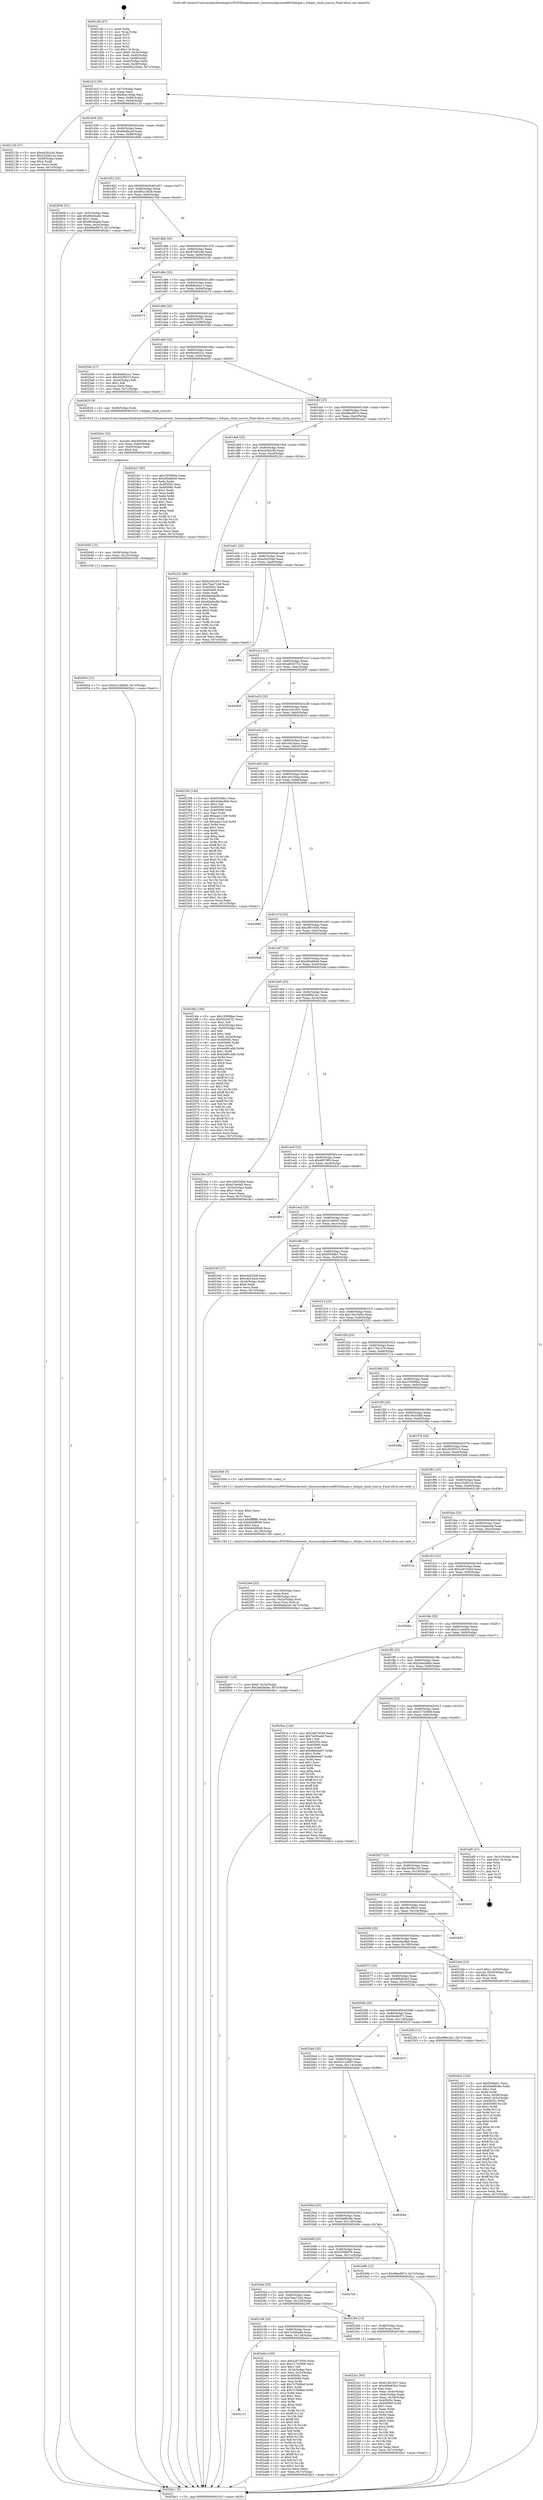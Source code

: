 digraph "0x401cf0" {
  label = "0x401cf0 (/mnt/c/Users/mathe/Desktop/tcc/POCII/binaries/extr_linuxsoundpcirme9652hdspm.c_hdspm_clock_source_Final-ollvm.out::main(0))"
  labelloc = "t"
  node[shape=record]

  Entry [label="",width=0.3,height=0.3,shape=circle,fillcolor=black,style=filled]
  "0x401d1f" [label="{
     0x401d1f [26]\l
     | [instrs]\l
     &nbsp;&nbsp;0x401d1f \<+3\>: mov -0x7c(%rbp),%eax\l
     &nbsp;&nbsp;0x401d22 \<+2\>: mov %eax,%ecx\l
     &nbsp;&nbsp;0x401d24 \<+6\>: sub $0x80a193da,%ecx\l
     &nbsp;&nbsp;0x401d2a \<+3\>: mov %eax,-0x80(%rbp)\l
     &nbsp;&nbsp;0x401d2d \<+6\>: mov %ecx,-0x84(%rbp)\l
     &nbsp;&nbsp;0x401d33 \<+6\>: je 000000000040212b \<main+0x43b\>\l
  }"]
  "0x40212b" [label="{
     0x40212b [27]\l
     | [instrs]\l
     &nbsp;&nbsp;0x40212b \<+5\>: mov $0xa43b2cf4,%eax\l
     &nbsp;&nbsp;0x402130 \<+5\>: mov $0x232e812a,%ecx\l
     &nbsp;&nbsp;0x402135 \<+3\>: mov -0x38(%rbp),%edx\l
     &nbsp;&nbsp;0x402138 \<+3\>: cmp $0x2,%edx\l
     &nbsp;&nbsp;0x40213b \<+3\>: cmovne %ecx,%eax\l
     &nbsp;&nbsp;0x40213e \<+3\>: mov %eax,-0x7c(%rbp)\l
     &nbsp;&nbsp;0x402141 \<+5\>: jmp 0000000000402bc1 \<main+0xed1\>\l
  }"]
  "0x401d39" [label="{
     0x401d39 [25]\l
     | [instrs]\l
     &nbsp;&nbsp;0x401d39 \<+5\>: jmp 0000000000401d3e \<main+0x4e\>\l
     &nbsp;&nbsp;0x401d3e \<+3\>: mov -0x80(%rbp),%eax\l
     &nbsp;&nbsp;0x401d41 \<+5\>: sub $0x80a9a2ef,%eax\l
     &nbsp;&nbsp;0x401d46 \<+6\>: mov %eax,-0x88(%rbp)\l
     &nbsp;&nbsp;0x401d4c \<+6\>: je 0000000000402606 \<main+0x916\>\l
  }"]
  "0x402bc1" [label="{
     0x402bc1 [5]\l
     | [instrs]\l
     &nbsp;&nbsp;0x402bc1 \<+5\>: jmp 0000000000401d1f \<main+0x2f\>\l
  }"]
  "0x401cf0" [label="{
     0x401cf0 [47]\l
     | [instrs]\l
     &nbsp;&nbsp;0x401cf0 \<+1\>: push %rbp\l
     &nbsp;&nbsp;0x401cf1 \<+3\>: mov %rsp,%rbp\l
     &nbsp;&nbsp;0x401cf4 \<+2\>: push %r15\l
     &nbsp;&nbsp;0x401cf6 \<+2\>: push %r14\l
     &nbsp;&nbsp;0x401cf8 \<+2\>: push %r13\l
     &nbsp;&nbsp;0x401cfa \<+2\>: push %r12\l
     &nbsp;&nbsp;0x401cfc \<+1\>: push %rbx\l
     &nbsp;&nbsp;0x401cfd \<+7\>: sub $0x118,%rsp\l
     &nbsp;&nbsp;0x401d04 \<+7\>: movl $0x0,-0x3c(%rbp)\l
     &nbsp;&nbsp;0x401d0b \<+3\>: mov %edi,-0x40(%rbp)\l
     &nbsp;&nbsp;0x401d0e \<+4\>: mov %rsi,-0x48(%rbp)\l
     &nbsp;&nbsp;0x401d12 \<+3\>: mov -0x40(%rbp),%edi\l
     &nbsp;&nbsp;0x401d15 \<+3\>: mov %edi,-0x38(%rbp)\l
     &nbsp;&nbsp;0x401d18 \<+7\>: movl $0x80a193da,-0x7c(%rbp)\l
  }"]
  Exit [label="",width=0.3,height=0.3,shape=circle,fillcolor=black,style=filled,peripheries=2]
  "0x402606" [label="{
     0x402606 [31]\l
     | [instrs]\l
     &nbsp;&nbsp;0x402606 \<+3\>: mov -0x5c(%rbp),%eax\l
     &nbsp;&nbsp;0x402609 \<+5\>: add $0x8fc0dadb,%eax\l
     &nbsp;&nbsp;0x40260e \<+3\>: add $0x1,%eax\l
     &nbsp;&nbsp;0x402611 \<+5\>: sub $0x8fc0dadb,%eax\l
     &nbsp;&nbsp;0x402616 \<+3\>: mov %eax,-0x5c(%rbp)\l
     &nbsp;&nbsp;0x402619 \<+7\>: movl $0x9fee8974,-0x7c(%rbp)\l
     &nbsp;&nbsp;0x402620 \<+5\>: jmp 0000000000402bc1 \<main+0xed1\>\l
  }"]
  "0x401d52" [label="{
     0x401d52 [25]\l
     | [instrs]\l
     &nbsp;&nbsp;0x401d52 \<+5\>: jmp 0000000000401d57 \<main+0x67\>\l
     &nbsp;&nbsp;0x401d57 \<+3\>: mov -0x80(%rbp),%eax\l
     &nbsp;&nbsp;0x401d5a \<+5\>: sub $0x861c5828,%eax\l
     &nbsp;&nbsp;0x401d5f \<+6\>: mov %eax,-0x8c(%rbp)\l
     &nbsp;&nbsp;0x401d65 \<+6\>: je 00000000004027b8 \<main+0xac8\>\l
  }"]
  "0x402121" [label="{
     0x402121\l
  }", style=dashed]
  "0x4027b8" [label="{
     0x4027b8\l
  }", style=dashed]
  "0x401d6b" [label="{
     0x401d6b [25]\l
     | [instrs]\l
     &nbsp;&nbsp;0x401d6b \<+5\>: jmp 0000000000401d70 \<main+0x80\>\l
     &nbsp;&nbsp;0x401d70 \<+3\>: mov -0x80(%rbp),%eax\l
     &nbsp;&nbsp;0x401d73 \<+5\>: sub $0x87bf42e8,%eax\l
     &nbsp;&nbsp;0x401d78 \<+6\>: mov %eax,-0x90(%rbp)\l
     &nbsp;&nbsp;0x401d7e \<+6\>: je 0000000000402230 \<main+0x540\>\l
  }"]
  "0x402a5a" [label="{
     0x402a5a [150]\l
     | [instrs]\l
     &nbsp;&nbsp;0x402a5a \<+5\>: mov $0x2a97430d,%eax\l
     &nbsp;&nbsp;0x402a5f \<+5\>: mov $0x3175c908,%ecx\l
     &nbsp;&nbsp;0x402a64 \<+2\>: mov $0x1,%dl\l
     &nbsp;&nbsp;0x402a66 \<+3\>: mov -0x3c(%rbp),%esi\l
     &nbsp;&nbsp;0x402a69 \<+3\>: mov %esi,-0x2c(%rbp)\l
     &nbsp;&nbsp;0x402a6c \<+7\>: mov 0x40505c,%esi\l
     &nbsp;&nbsp;0x402a73 \<+7\>: mov 0x405060,%edi\l
     &nbsp;&nbsp;0x402a7a \<+3\>: mov %esi,%r8d\l
     &nbsp;&nbsp;0x402a7d \<+7\>: add $0x7c7bf4bd,%r8d\l
     &nbsp;&nbsp;0x402a84 \<+4\>: sub $0x1,%r8d\l
     &nbsp;&nbsp;0x402a88 \<+7\>: sub $0x7c7bf4bd,%r8d\l
     &nbsp;&nbsp;0x402a8f \<+4\>: imul %r8d,%esi\l
     &nbsp;&nbsp;0x402a93 \<+3\>: and $0x1,%esi\l
     &nbsp;&nbsp;0x402a96 \<+3\>: cmp $0x0,%esi\l
     &nbsp;&nbsp;0x402a99 \<+4\>: sete %r9b\l
     &nbsp;&nbsp;0x402a9d \<+3\>: cmp $0xa,%edi\l
     &nbsp;&nbsp;0x402aa0 \<+4\>: setl %r10b\l
     &nbsp;&nbsp;0x402aa4 \<+3\>: mov %r9b,%r11b\l
     &nbsp;&nbsp;0x402aa7 \<+4\>: xor $0xff,%r11b\l
     &nbsp;&nbsp;0x402aab \<+3\>: mov %r10b,%bl\l
     &nbsp;&nbsp;0x402aae \<+3\>: xor $0xff,%bl\l
     &nbsp;&nbsp;0x402ab1 \<+3\>: xor $0x0,%dl\l
     &nbsp;&nbsp;0x402ab4 \<+3\>: mov %r11b,%r14b\l
     &nbsp;&nbsp;0x402ab7 \<+4\>: and $0x0,%r14b\l
     &nbsp;&nbsp;0x402abb \<+3\>: and %dl,%r9b\l
     &nbsp;&nbsp;0x402abe \<+3\>: mov %bl,%r15b\l
     &nbsp;&nbsp;0x402ac1 \<+4\>: and $0x0,%r15b\l
     &nbsp;&nbsp;0x402ac5 \<+3\>: and %dl,%r10b\l
     &nbsp;&nbsp;0x402ac8 \<+3\>: or %r9b,%r14b\l
     &nbsp;&nbsp;0x402acb \<+3\>: or %r10b,%r15b\l
     &nbsp;&nbsp;0x402ace \<+3\>: xor %r15b,%r14b\l
     &nbsp;&nbsp;0x402ad1 \<+3\>: or %bl,%r11b\l
     &nbsp;&nbsp;0x402ad4 \<+4\>: xor $0xff,%r11b\l
     &nbsp;&nbsp;0x402ad8 \<+3\>: or $0x0,%dl\l
     &nbsp;&nbsp;0x402adb \<+3\>: and %dl,%r11b\l
     &nbsp;&nbsp;0x402ade \<+3\>: or %r11b,%r14b\l
     &nbsp;&nbsp;0x402ae1 \<+4\>: test $0x1,%r14b\l
     &nbsp;&nbsp;0x402ae5 \<+3\>: cmovne %ecx,%eax\l
     &nbsp;&nbsp;0x402ae8 \<+3\>: mov %eax,-0x7c(%rbp)\l
     &nbsp;&nbsp;0x402aeb \<+5\>: jmp 0000000000402bc1 \<main+0xed1\>\l
  }"]
  "0x402230" [label="{
     0x402230\l
  }", style=dashed]
  "0x401d84" [label="{
     0x401d84 [25]\l
     | [instrs]\l
     &nbsp;&nbsp;0x401d84 \<+5\>: jmp 0000000000401d89 \<main+0x99\>\l
     &nbsp;&nbsp;0x401d89 \<+3\>: mov -0x80(%rbp),%eax\l
     &nbsp;&nbsp;0x401d8c \<+5\>: sub $0x8db54a12,%eax\l
     &nbsp;&nbsp;0x401d91 \<+6\>: mov %eax,-0x94(%rbp)\l
     &nbsp;&nbsp;0x401d97 \<+6\>: je 0000000000402b73 \<main+0xe83\>\l
  }"]
  "0x402654" [label="{
     0x402654 [12]\l
     | [instrs]\l
     &nbsp;&nbsp;0x402654 \<+7\>: movl $0x2c1eb63b,-0x7c(%rbp)\l
     &nbsp;&nbsp;0x40265b \<+5\>: jmp 0000000000402bc1 \<main+0xed1\>\l
  }"]
  "0x402b73" [label="{
     0x402b73\l
  }", style=dashed]
  "0x401d9d" [label="{
     0x401d9d [25]\l
     | [instrs]\l
     &nbsp;&nbsp;0x401d9d \<+5\>: jmp 0000000000401da2 \<main+0xb2\>\l
     &nbsp;&nbsp;0x401da2 \<+3\>: mov -0x80(%rbp),%eax\l
     &nbsp;&nbsp;0x401da5 \<+5\>: sub $0x93d267f1,%eax\l
     &nbsp;&nbsp;0x401daa \<+6\>: mov %eax,-0x98(%rbp)\l
     &nbsp;&nbsp;0x401db0 \<+6\>: je 000000000040259e \<main+0x8ae\>\l
  }"]
  "0x402645" [label="{
     0x402645 [15]\l
     | [instrs]\l
     &nbsp;&nbsp;0x402645 \<+4\>: mov -0x58(%rbp),%rdi\l
     &nbsp;&nbsp;0x402649 \<+6\>: mov %eax,-0x12c(%rbp)\l
     &nbsp;&nbsp;0x40264f \<+5\>: call 0000000000401030 \<free@plt\>\l
     | [calls]\l
     &nbsp;&nbsp;0x401030 \{1\} (unknown)\l
  }"]
  "0x40259e" [label="{
     0x40259e [27]\l
     | [instrs]\l
     &nbsp;&nbsp;0x40259e \<+5\>: mov $0x9a4441a1,%eax\l
     &nbsp;&nbsp;0x4025a3 \<+5\>: mov $0x202f3515,%ecx\l
     &nbsp;&nbsp;0x4025a8 \<+3\>: mov -0x2e(%rbp),%dl\l
     &nbsp;&nbsp;0x4025ab \<+3\>: test $0x1,%dl\l
     &nbsp;&nbsp;0x4025ae \<+3\>: cmovne %ecx,%eax\l
     &nbsp;&nbsp;0x4025b1 \<+3\>: mov %eax,-0x7c(%rbp)\l
     &nbsp;&nbsp;0x4025b4 \<+5\>: jmp 0000000000402bc1 \<main+0xed1\>\l
  }"]
  "0x401db6" [label="{
     0x401db6 [25]\l
     | [instrs]\l
     &nbsp;&nbsp;0x401db6 \<+5\>: jmp 0000000000401dbb \<main+0xcb\>\l
     &nbsp;&nbsp;0x401dbb \<+3\>: mov -0x80(%rbp),%eax\l
     &nbsp;&nbsp;0x401dbe \<+5\>: sub $0x9a4441a1,%eax\l
     &nbsp;&nbsp;0x401dc3 \<+6\>: mov %eax,-0x9c(%rbp)\l
     &nbsp;&nbsp;0x401dc9 \<+6\>: je 0000000000402625 \<main+0x935\>\l
  }"]
  "0x40262e" [label="{
     0x40262e [23]\l
     | [instrs]\l
     &nbsp;&nbsp;0x40262e \<+10\>: movabs $0x4030d6,%rdi\l
     &nbsp;&nbsp;0x402638 \<+3\>: mov %eax,-0x60(%rbp)\l
     &nbsp;&nbsp;0x40263b \<+3\>: mov -0x60(%rbp),%esi\l
     &nbsp;&nbsp;0x40263e \<+2\>: mov $0x0,%al\l
     &nbsp;&nbsp;0x402640 \<+5\>: call 0000000000401040 \<printf@plt\>\l
     | [calls]\l
     &nbsp;&nbsp;0x401040 \{1\} (unknown)\l
  }"]
  "0x402625" [label="{
     0x402625 [9]\l
     | [instrs]\l
     &nbsp;&nbsp;0x402625 \<+4\>: mov -0x58(%rbp),%rdi\l
     &nbsp;&nbsp;0x402629 \<+5\>: call 0000000000401610 \<hdspm_clock_source\>\l
     | [calls]\l
     &nbsp;&nbsp;0x401610 \{1\} (/mnt/c/Users/mathe/Desktop/tcc/POCII/binaries/extr_linuxsoundpcirme9652hdspm.c_hdspm_clock_source_Final-ollvm.out::hdspm_clock_source)\l
  }"]
  "0x401dcf" [label="{
     0x401dcf [25]\l
     | [instrs]\l
     &nbsp;&nbsp;0x401dcf \<+5\>: jmp 0000000000401dd4 \<main+0xe4\>\l
     &nbsp;&nbsp;0x401dd4 \<+3\>: mov -0x80(%rbp),%eax\l
     &nbsp;&nbsp;0x401dd7 \<+5\>: sub $0x9fee8974,%eax\l
     &nbsp;&nbsp;0x401ddc \<+6\>: mov %eax,-0xa0(%rbp)\l
     &nbsp;&nbsp;0x401de2 \<+6\>: je 00000000004024a7 \<main+0x7b7\>\l
  }"]
  "0x4025e6" [label="{
     0x4025e6 [32]\l
     | [instrs]\l
     &nbsp;&nbsp;0x4025e6 \<+6\>: mov -0x128(%rbp),%ecx\l
     &nbsp;&nbsp;0x4025ec \<+3\>: imul %eax,%ecx\l
     &nbsp;&nbsp;0x4025ef \<+4\>: mov -0x58(%rbp),%rsi\l
     &nbsp;&nbsp;0x4025f3 \<+4\>: movslq -0x5c(%rbp),%rdi\l
     &nbsp;&nbsp;0x4025f7 \<+3\>: mov %ecx,(%rsi,%rdi,4)\l
     &nbsp;&nbsp;0x4025fa \<+7\>: movl $0x80a9a2ef,-0x7c(%rbp)\l
     &nbsp;&nbsp;0x402601 \<+5\>: jmp 0000000000402bc1 \<main+0xed1\>\l
  }"]
  "0x4024a7" [label="{
     0x4024a7 [83]\l
     | [instrs]\l
     &nbsp;&nbsp;0x4024a7 \<+5\>: mov $0x19309fee,%eax\l
     &nbsp;&nbsp;0x4024ac \<+5\>: mov $0xdf2a66e9,%ecx\l
     &nbsp;&nbsp;0x4024b1 \<+2\>: xor %edx,%edx\l
     &nbsp;&nbsp;0x4024b3 \<+7\>: mov 0x40505c,%esi\l
     &nbsp;&nbsp;0x4024ba \<+7\>: mov 0x405060,%edi\l
     &nbsp;&nbsp;0x4024c1 \<+3\>: sub $0x1,%edx\l
     &nbsp;&nbsp;0x4024c4 \<+3\>: mov %esi,%r8d\l
     &nbsp;&nbsp;0x4024c7 \<+3\>: add %edx,%r8d\l
     &nbsp;&nbsp;0x4024ca \<+4\>: imul %r8d,%esi\l
     &nbsp;&nbsp;0x4024ce \<+3\>: and $0x1,%esi\l
     &nbsp;&nbsp;0x4024d1 \<+3\>: cmp $0x0,%esi\l
     &nbsp;&nbsp;0x4024d4 \<+4\>: sete %r9b\l
     &nbsp;&nbsp;0x4024d8 \<+3\>: cmp $0xa,%edi\l
     &nbsp;&nbsp;0x4024db \<+4\>: setl %r10b\l
     &nbsp;&nbsp;0x4024df \<+3\>: mov %r9b,%r11b\l
     &nbsp;&nbsp;0x4024e2 \<+3\>: and %r10b,%r11b\l
     &nbsp;&nbsp;0x4024e5 \<+3\>: xor %r10b,%r9b\l
     &nbsp;&nbsp;0x4024e8 \<+3\>: or %r9b,%r11b\l
     &nbsp;&nbsp;0x4024eb \<+4\>: test $0x1,%r11b\l
     &nbsp;&nbsp;0x4024ef \<+3\>: cmovne %ecx,%eax\l
     &nbsp;&nbsp;0x4024f2 \<+3\>: mov %eax,-0x7c(%rbp)\l
     &nbsp;&nbsp;0x4024f5 \<+5\>: jmp 0000000000402bc1 \<main+0xed1\>\l
  }"]
  "0x401de8" [label="{
     0x401de8 [25]\l
     | [instrs]\l
     &nbsp;&nbsp;0x401de8 \<+5\>: jmp 0000000000401ded \<main+0xfd\>\l
     &nbsp;&nbsp;0x401ded \<+3\>: mov -0x80(%rbp),%eax\l
     &nbsp;&nbsp;0x401df0 \<+5\>: sub $0xa43b2cf4,%eax\l
     &nbsp;&nbsp;0x401df5 \<+6\>: mov %eax,-0xa4(%rbp)\l
     &nbsp;&nbsp;0x401dfb \<+6\>: je 000000000040223c \<main+0x54c\>\l
  }"]
  "0x4025be" [label="{
     0x4025be [40]\l
     | [instrs]\l
     &nbsp;&nbsp;0x4025be \<+5\>: mov $0x2,%ecx\l
     &nbsp;&nbsp;0x4025c3 \<+1\>: cltd\l
     &nbsp;&nbsp;0x4025c4 \<+2\>: idiv %ecx\l
     &nbsp;&nbsp;0x4025c6 \<+6\>: imul $0xfffffffe,%edx,%ecx\l
     &nbsp;&nbsp;0x4025cc \<+6\>: sub $0xbb0df648,%ecx\l
     &nbsp;&nbsp;0x4025d2 \<+3\>: add $0x1,%ecx\l
     &nbsp;&nbsp;0x4025d5 \<+6\>: add $0xbb0df648,%ecx\l
     &nbsp;&nbsp;0x4025db \<+6\>: mov %ecx,-0x128(%rbp)\l
     &nbsp;&nbsp;0x4025e1 \<+5\>: call 0000000000401160 \<next_i\>\l
     | [calls]\l
     &nbsp;&nbsp;0x401160 \{1\} (/mnt/c/Users/mathe/Desktop/tcc/POCII/binaries/extr_linuxsoundpcirme9652hdspm.c_hdspm_clock_source_Final-ollvm.out::next_i)\l
  }"]
  "0x40223c" [label="{
     0x40223c [88]\l
     | [instrs]\l
     &nbsp;&nbsp;0x40223c \<+5\>: mov $0xb1d41631,%eax\l
     &nbsp;&nbsp;0x402241 \<+5\>: mov $0x7bee7244,%ecx\l
     &nbsp;&nbsp;0x402246 \<+7\>: mov 0x40505c,%edx\l
     &nbsp;&nbsp;0x40224d \<+7\>: mov 0x405060,%esi\l
     &nbsp;&nbsp;0x402254 \<+2\>: mov %edx,%edi\l
     &nbsp;&nbsp;0x402256 \<+6\>: sub $0xdd4dac8b,%edi\l
     &nbsp;&nbsp;0x40225c \<+3\>: sub $0x1,%edi\l
     &nbsp;&nbsp;0x40225f \<+6\>: add $0xdd4dac8b,%edi\l
     &nbsp;&nbsp;0x402265 \<+3\>: imul %edi,%edx\l
     &nbsp;&nbsp;0x402268 \<+3\>: and $0x1,%edx\l
     &nbsp;&nbsp;0x40226b \<+3\>: cmp $0x0,%edx\l
     &nbsp;&nbsp;0x40226e \<+4\>: sete %r8b\l
     &nbsp;&nbsp;0x402272 \<+3\>: cmp $0xa,%esi\l
     &nbsp;&nbsp;0x402275 \<+4\>: setl %r9b\l
     &nbsp;&nbsp;0x402279 \<+3\>: mov %r8b,%r10b\l
     &nbsp;&nbsp;0x40227c \<+3\>: and %r9b,%r10b\l
     &nbsp;&nbsp;0x40227f \<+3\>: xor %r9b,%r8b\l
     &nbsp;&nbsp;0x402282 \<+3\>: or %r8b,%r10b\l
     &nbsp;&nbsp;0x402285 \<+4\>: test $0x1,%r10b\l
     &nbsp;&nbsp;0x402289 \<+3\>: cmovne %ecx,%eax\l
     &nbsp;&nbsp;0x40228c \<+3\>: mov %eax,-0x7c(%rbp)\l
     &nbsp;&nbsp;0x40228f \<+5\>: jmp 0000000000402bc1 \<main+0xed1\>\l
  }"]
  "0x401e01" [label="{
     0x401e01 [25]\l
     | [instrs]\l
     &nbsp;&nbsp;0x401e01 \<+5\>: jmp 0000000000401e06 \<main+0x116\>\l
     &nbsp;&nbsp;0x401e06 \<+3\>: mov -0x80(%rbp),%eax\l
     &nbsp;&nbsp;0x401e09 \<+5\>: sub $0xa5d325af,%eax\l
     &nbsp;&nbsp;0x401e0e \<+6\>: mov %eax,-0xa8(%rbp)\l
     &nbsp;&nbsp;0x401e14 \<+6\>: je 000000000040299a \<main+0xcaa\>\l
  }"]
  "0x402402" [label="{
     0x402402 [153]\l
     | [instrs]\l
     &nbsp;&nbsp;0x402402 \<+5\>: mov $0xf354db1,%ecx\l
     &nbsp;&nbsp;0x402407 \<+5\>: mov $0x5de8bc8e,%edx\l
     &nbsp;&nbsp;0x40240c \<+3\>: mov $0x1,%sil\l
     &nbsp;&nbsp;0x40240f \<+3\>: xor %r8d,%r8d\l
     &nbsp;&nbsp;0x402412 \<+4\>: mov %rax,-0x58(%rbp)\l
     &nbsp;&nbsp;0x402416 \<+7\>: movl $0x0,-0x5c(%rbp)\l
     &nbsp;&nbsp;0x40241d \<+8\>: mov 0x40505c,%r9d\l
     &nbsp;&nbsp;0x402425 \<+8\>: mov 0x405060,%r10d\l
     &nbsp;&nbsp;0x40242d \<+4\>: sub $0x1,%r8d\l
     &nbsp;&nbsp;0x402431 \<+3\>: mov %r9d,%r11d\l
     &nbsp;&nbsp;0x402434 \<+3\>: add %r8d,%r11d\l
     &nbsp;&nbsp;0x402437 \<+4\>: imul %r11d,%r9d\l
     &nbsp;&nbsp;0x40243b \<+4\>: and $0x1,%r9d\l
     &nbsp;&nbsp;0x40243f \<+4\>: cmp $0x0,%r9d\l
     &nbsp;&nbsp;0x402443 \<+3\>: sete %bl\l
     &nbsp;&nbsp;0x402446 \<+4\>: cmp $0xa,%r10d\l
     &nbsp;&nbsp;0x40244a \<+4\>: setl %r14b\l
     &nbsp;&nbsp;0x40244e \<+3\>: mov %bl,%r15b\l
     &nbsp;&nbsp;0x402451 \<+4\>: xor $0xff,%r15b\l
     &nbsp;&nbsp;0x402455 \<+3\>: mov %r14b,%r12b\l
     &nbsp;&nbsp;0x402458 \<+4\>: xor $0xff,%r12b\l
     &nbsp;&nbsp;0x40245c \<+4\>: xor $0x1,%sil\l
     &nbsp;&nbsp;0x402460 \<+3\>: mov %r15b,%r13b\l
     &nbsp;&nbsp;0x402463 \<+4\>: and $0xff,%r13b\l
     &nbsp;&nbsp;0x402467 \<+3\>: and %sil,%bl\l
     &nbsp;&nbsp;0x40246a \<+3\>: mov %r12b,%al\l
     &nbsp;&nbsp;0x40246d \<+2\>: and $0xff,%al\l
     &nbsp;&nbsp;0x40246f \<+3\>: and %sil,%r14b\l
     &nbsp;&nbsp;0x402472 \<+3\>: or %bl,%r13b\l
     &nbsp;&nbsp;0x402475 \<+3\>: or %r14b,%al\l
     &nbsp;&nbsp;0x402478 \<+3\>: xor %al,%r13b\l
     &nbsp;&nbsp;0x40247b \<+3\>: or %r12b,%r15b\l
     &nbsp;&nbsp;0x40247e \<+4\>: xor $0xff,%r15b\l
     &nbsp;&nbsp;0x402482 \<+4\>: or $0x1,%sil\l
     &nbsp;&nbsp;0x402486 \<+3\>: and %sil,%r15b\l
     &nbsp;&nbsp;0x402489 \<+3\>: or %r15b,%r13b\l
     &nbsp;&nbsp;0x40248c \<+4\>: test $0x1,%r13b\l
     &nbsp;&nbsp;0x402490 \<+3\>: cmovne %edx,%ecx\l
     &nbsp;&nbsp;0x402493 \<+3\>: mov %ecx,-0x7c(%rbp)\l
     &nbsp;&nbsp;0x402496 \<+5\>: jmp 0000000000402bc1 \<main+0xed1\>\l
  }"]
  "0x40299a" [label="{
     0x40299a\l
  }", style=dashed]
  "0x401e1a" [label="{
     0x401e1a [25]\l
     | [instrs]\l
     &nbsp;&nbsp;0x401e1a \<+5\>: jmp 0000000000401e1f \<main+0x12f\>\l
     &nbsp;&nbsp;0x401e1f \<+3\>: mov -0x80(%rbp),%eax\l
     &nbsp;&nbsp;0x401e22 \<+5\>: sub $0xafd33752,%eax\l
     &nbsp;&nbsp;0x401e27 \<+6\>: mov %eax,-0xac(%rbp)\l
     &nbsp;&nbsp;0x401e2d \<+6\>: je 000000000040283f \<main+0xb4f\>\l
  }"]
  "0x4022a1" [label="{
     0x4022a1 [93]\l
     | [instrs]\l
     &nbsp;&nbsp;0x4022a1 \<+5\>: mov $0xb1d41631,%ecx\l
     &nbsp;&nbsp;0x4022a6 \<+5\>: mov $0x499a63b2,%edx\l
     &nbsp;&nbsp;0x4022ab \<+2\>: xor %esi,%esi\l
     &nbsp;&nbsp;0x4022ad \<+3\>: mov %eax,-0x4c(%rbp)\l
     &nbsp;&nbsp;0x4022b0 \<+3\>: mov -0x4c(%rbp),%eax\l
     &nbsp;&nbsp;0x4022b3 \<+3\>: mov %eax,-0x34(%rbp)\l
     &nbsp;&nbsp;0x4022b6 \<+7\>: mov 0x40505c,%eax\l
     &nbsp;&nbsp;0x4022bd \<+8\>: mov 0x405060,%r8d\l
     &nbsp;&nbsp;0x4022c5 \<+3\>: sub $0x1,%esi\l
     &nbsp;&nbsp;0x4022c8 \<+3\>: mov %eax,%r9d\l
     &nbsp;&nbsp;0x4022cb \<+3\>: add %esi,%r9d\l
     &nbsp;&nbsp;0x4022ce \<+4\>: imul %r9d,%eax\l
     &nbsp;&nbsp;0x4022d2 \<+3\>: and $0x1,%eax\l
     &nbsp;&nbsp;0x4022d5 \<+3\>: cmp $0x0,%eax\l
     &nbsp;&nbsp;0x4022d8 \<+4\>: sete %r10b\l
     &nbsp;&nbsp;0x4022dc \<+4\>: cmp $0xa,%r8d\l
     &nbsp;&nbsp;0x4022e0 \<+4\>: setl %r11b\l
     &nbsp;&nbsp;0x4022e4 \<+3\>: mov %r10b,%bl\l
     &nbsp;&nbsp;0x4022e7 \<+3\>: and %r11b,%bl\l
     &nbsp;&nbsp;0x4022ea \<+3\>: xor %r11b,%r10b\l
     &nbsp;&nbsp;0x4022ed \<+3\>: or %r10b,%bl\l
     &nbsp;&nbsp;0x4022f0 \<+3\>: test $0x1,%bl\l
     &nbsp;&nbsp;0x4022f3 \<+3\>: cmovne %edx,%ecx\l
     &nbsp;&nbsp;0x4022f6 \<+3\>: mov %ecx,-0x7c(%rbp)\l
     &nbsp;&nbsp;0x4022f9 \<+5\>: jmp 0000000000402bc1 \<main+0xed1\>\l
  }"]
  "0x40283f" [label="{
     0x40283f\l
  }", style=dashed]
  "0x401e33" [label="{
     0x401e33 [25]\l
     | [instrs]\l
     &nbsp;&nbsp;0x401e33 \<+5\>: jmp 0000000000401e38 \<main+0x148\>\l
     &nbsp;&nbsp;0x401e38 \<+3\>: mov -0x80(%rbp),%eax\l
     &nbsp;&nbsp;0x401e3b \<+5\>: sub $0xb1d41631,%eax\l
     &nbsp;&nbsp;0x401e40 \<+6\>: mov %eax,-0xb0(%rbp)\l
     &nbsp;&nbsp;0x401e46 \<+6\>: je 0000000000402b1d \<main+0xe2d\>\l
  }"]
  "0x402108" [label="{
     0x402108 [25]\l
     | [instrs]\l
     &nbsp;&nbsp;0x402108 \<+5\>: jmp 000000000040210d \<main+0x41d\>\l
     &nbsp;&nbsp;0x40210d \<+3\>: mov -0x80(%rbp),%eax\l
     &nbsp;&nbsp;0x402110 \<+5\>: sub $0x7ed3badd,%eax\l
     &nbsp;&nbsp;0x402115 \<+6\>: mov %eax,-0x124(%rbp)\l
     &nbsp;&nbsp;0x40211b \<+6\>: je 0000000000402a5a \<main+0xd6a\>\l
  }"]
  "0x402b1d" [label="{
     0x402b1d\l
  }", style=dashed]
  "0x401e4c" [label="{
     0x401e4c [25]\l
     | [instrs]\l
     &nbsp;&nbsp;0x401e4c \<+5\>: jmp 0000000000401e51 \<main+0x161\>\l
     &nbsp;&nbsp;0x401e51 \<+3\>: mov -0x80(%rbp),%eax\l
     &nbsp;&nbsp;0x401e54 \<+5\>: sub $0xc4d14aca,%eax\l
     &nbsp;&nbsp;0x401e59 \<+6\>: mov %eax,-0xb4(%rbp)\l
     &nbsp;&nbsp;0x401e5f \<+6\>: je 000000000040235b \<main+0x66b\>\l
  }"]
  "0x402294" [label="{
     0x402294 [13]\l
     | [instrs]\l
     &nbsp;&nbsp;0x402294 \<+4\>: mov -0x48(%rbp),%rax\l
     &nbsp;&nbsp;0x402298 \<+4\>: mov 0x8(%rax),%rdi\l
     &nbsp;&nbsp;0x40229c \<+5\>: call 0000000000401060 \<atoi@plt\>\l
     | [calls]\l
     &nbsp;&nbsp;0x401060 \{1\} (unknown)\l
  }"]
  "0x40235b" [label="{
     0x40235b [144]\l
     | [instrs]\l
     &nbsp;&nbsp;0x40235b \<+5\>: mov $0xf354db1,%eax\l
     &nbsp;&nbsp;0x402360 \<+5\>: mov $0x42dac8eb,%ecx\l
     &nbsp;&nbsp;0x402365 \<+2\>: mov $0x1,%dl\l
     &nbsp;&nbsp;0x402367 \<+7\>: mov 0x40505c,%esi\l
     &nbsp;&nbsp;0x40236e \<+7\>: mov 0x405060,%edi\l
     &nbsp;&nbsp;0x402375 \<+3\>: mov %esi,%r8d\l
     &nbsp;&nbsp;0x402378 \<+7\>: add $0xaaec13c6,%r8d\l
     &nbsp;&nbsp;0x40237f \<+4\>: sub $0x1,%r8d\l
     &nbsp;&nbsp;0x402383 \<+7\>: sub $0xaaec13c6,%r8d\l
     &nbsp;&nbsp;0x40238a \<+4\>: imul %r8d,%esi\l
     &nbsp;&nbsp;0x40238e \<+3\>: and $0x1,%esi\l
     &nbsp;&nbsp;0x402391 \<+3\>: cmp $0x0,%esi\l
     &nbsp;&nbsp;0x402394 \<+4\>: sete %r9b\l
     &nbsp;&nbsp;0x402398 \<+3\>: cmp $0xa,%edi\l
     &nbsp;&nbsp;0x40239b \<+4\>: setl %r10b\l
     &nbsp;&nbsp;0x40239f \<+3\>: mov %r9b,%r11b\l
     &nbsp;&nbsp;0x4023a2 \<+4\>: xor $0xff,%r11b\l
     &nbsp;&nbsp;0x4023a6 \<+3\>: mov %r10b,%bl\l
     &nbsp;&nbsp;0x4023a9 \<+3\>: xor $0xff,%bl\l
     &nbsp;&nbsp;0x4023ac \<+3\>: xor $0x0,%dl\l
     &nbsp;&nbsp;0x4023af \<+3\>: mov %r11b,%r14b\l
     &nbsp;&nbsp;0x4023b2 \<+4\>: and $0x0,%r14b\l
     &nbsp;&nbsp;0x4023b6 \<+3\>: and %dl,%r9b\l
     &nbsp;&nbsp;0x4023b9 \<+3\>: mov %bl,%r15b\l
     &nbsp;&nbsp;0x4023bc \<+4\>: and $0x0,%r15b\l
     &nbsp;&nbsp;0x4023c0 \<+3\>: and %dl,%r10b\l
     &nbsp;&nbsp;0x4023c3 \<+3\>: or %r9b,%r14b\l
     &nbsp;&nbsp;0x4023c6 \<+3\>: or %r10b,%r15b\l
     &nbsp;&nbsp;0x4023c9 \<+3\>: xor %r15b,%r14b\l
     &nbsp;&nbsp;0x4023cc \<+3\>: or %bl,%r11b\l
     &nbsp;&nbsp;0x4023cf \<+4\>: xor $0xff,%r11b\l
     &nbsp;&nbsp;0x4023d3 \<+3\>: or $0x0,%dl\l
     &nbsp;&nbsp;0x4023d6 \<+3\>: and %dl,%r11b\l
     &nbsp;&nbsp;0x4023d9 \<+3\>: or %r11b,%r14b\l
     &nbsp;&nbsp;0x4023dc \<+4\>: test $0x1,%r14b\l
     &nbsp;&nbsp;0x4023e0 \<+3\>: cmovne %ecx,%eax\l
     &nbsp;&nbsp;0x4023e3 \<+3\>: mov %eax,-0x7c(%rbp)\l
     &nbsp;&nbsp;0x4023e6 \<+5\>: jmp 0000000000402bc1 \<main+0xed1\>\l
  }"]
  "0x401e65" [label="{
     0x401e65 [25]\l
     | [instrs]\l
     &nbsp;&nbsp;0x401e65 \<+5\>: jmp 0000000000401e6a \<main+0x17a\>\l
     &nbsp;&nbsp;0x401e6a \<+3\>: mov -0x80(%rbp),%eax\l
     &nbsp;&nbsp;0x401e6d \<+5\>: sub $0xce0150aa,%eax\l
     &nbsp;&nbsp;0x401e72 \<+6\>: mov %eax,-0xb8(%rbp)\l
     &nbsp;&nbsp;0x401e78 \<+6\>: je 0000000000402660 \<main+0x970\>\l
  }"]
  "0x4020ef" [label="{
     0x4020ef [25]\l
     | [instrs]\l
     &nbsp;&nbsp;0x4020ef \<+5\>: jmp 00000000004020f4 \<main+0x404\>\l
     &nbsp;&nbsp;0x4020f4 \<+3\>: mov -0x80(%rbp),%eax\l
     &nbsp;&nbsp;0x4020f7 \<+5\>: sub $0x7bee7244,%eax\l
     &nbsp;&nbsp;0x4020fc \<+6\>: mov %eax,-0x120(%rbp)\l
     &nbsp;&nbsp;0x402102 \<+6\>: je 0000000000402294 \<main+0x5a4\>\l
  }"]
  "0x402660" [label="{
     0x402660\l
  }", style=dashed]
  "0x401e7e" [label="{
     0x401e7e [25]\l
     | [instrs]\l
     &nbsp;&nbsp;0x401e7e \<+5\>: jmp 0000000000401e83 \<main+0x193\>\l
     &nbsp;&nbsp;0x401e83 \<+3\>: mov -0x80(%rbp),%eax\l
     &nbsp;&nbsp;0x401e86 \<+5\>: sub $0xcf87c846,%eax\l
     &nbsp;&nbsp;0x401e8b \<+6\>: mov %eax,-0xbc(%rbp)\l
     &nbsp;&nbsp;0x401e91 \<+6\>: je 00000000004029a6 \<main+0xcb6\>\l
  }"]
  "0x4027d3" [label="{
     0x4027d3\l
  }", style=dashed]
  "0x4029a6" [label="{
     0x4029a6\l
  }", style=dashed]
  "0x401e97" [label="{
     0x401e97 [25]\l
     | [instrs]\l
     &nbsp;&nbsp;0x401e97 \<+5\>: jmp 0000000000401e9c \<main+0x1ac\>\l
     &nbsp;&nbsp;0x401e9c \<+3\>: mov -0x80(%rbp),%eax\l
     &nbsp;&nbsp;0x401e9f \<+5\>: sub $0xdf2a66e9,%eax\l
     &nbsp;&nbsp;0x401ea4 \<+6\>: mov %eax,-0xc0(%rbp)\l
     &nbsp;&nbsp;0x401eaa \<+6\>: je 00000000004024fa \<main+0x80a\>\l
  }"]
  "0x4020d6" [label="{
     0x4020d6 [25]\l
     | [instrs]\l
     &nbsp;&nbsp;0x4020d6 \<+5\>: jmp 00000000004020db \<main+0x3eb\>\l
     &nbsp;&nbsp;0x4020db \<+3\>: mov -0x80(%rbp),%eax\l
     &nbsp;&nbsp;0x4020de \<+5\>: sub $0x635f6678,%eax\l
     &nbsp;&nbsp;0x4020e3 \<+6\>: mov %eax,-0x11c(%rbp)\l
     &nbsp;&nbsp;0x4020e9 \<+6\>: je 00000000004027d3 \<main+0xae3\>\l
  }"]
  "0x4024fa" [label="{
     0x4024fa [164]\l
     | [instrs]\l
     &nbsp;&nbsp;0x4024fa \<+5\>: mov $0x19309fee,%eax\l
     &nbsp;&nbsp;0x4024ff \<+5\>: mov $0x93d267f1,%ecx\l
     &nbsp;&nbsp;0x402504 \<+2\>: mov $0x1,%dl\l
     &nbsp;&nbsp;0x402506 \<+3\>: mov -0x5c(%rbp),%esi\l
     &nbsp;&nbsp;0x402509 \<+3\>: cmp -0x50(%rbp),%esi\l
     &nbsp;&nbsp;0x40250c \<+4\>: setl %dil\l
     &nbsp;&nbsp;0x402510 \<+4\>: and $0x1,%dil\l
     &nbsp;&nbsp;0x402514 \<+4\>: mov %dil,-0x2e(%rbp)\l
     &nbsp;&nbsp;0x402518 \<+7\>: mov 0x40505c,%esi\l
     &nbsp;&nbsp;0x40251f \<+8\>: mov 0x405060,%r8d\l
     &nbsp;&nbsp;0x402527 \<+3\>: mov %esi,%r9d\l
     &nbsp;&nbsp;0x40252a \<+7\>: sub $0x4e981a9b,%r9d\l
     &nbsp;&nbsp;0x402531 \<+4\>: sub $0x1,%r9d\l
     &nbsp;&nbsp;0x402535 \<+7\>: add $0x4e981a9b,%r9d\l
     &nbsp;&nbsp;0x40253c \<+4\>: imul %r9d,%esi\l
     &nbsp;&nbsp;0x402540 \<+3\>: and $0x1,%esi\l
     &nbsp;&nbsp;0x402543 \<+3\>: cmp $0x0,%esi\l
     &nbsp;&nbsp;0x402546 \<+4\>: sete %dil\l
     &nbsp;&nbsp;0x40254a \<+4\>: cmp $0xa,%r8d\l
     &nbsp;&nbsp;0x40254e \<+4\>: setl %r10b\l
     &nbsp;&nbsp;0x402552 \<+3\>: mov %dil,%r11b\l
     &nbsp;&nbsp;0x402555 \<+4\>: xor $0xff,%r11b\l
     &nbsp;&nbsp;0x402559 \<+3\>: mov %r10b,%bl\l
     &nbsp;&nbsp;0x40255c \<+3\>: xor $0xff,%bl\l
     &nbsp;&nbsp;0x40255f \<+3\>: xor $0x1,%dl\l
     &nbsp;&nbsp;0x402562 \<+3\>: mov %r11b,%r14b\l
     &nbsp;&nbsp;0x402565 \<+4\>: and $0xff,%r14b\l
     &nbsp;&nbsp;0x402569 \<+3\>: and %dl,%dil\l
     &nbsp;&nbsp;0x40256c \<+3\>: mov %bl,%r15b\l
     &nbsp;&nbsp;0x40256f \<+4\>: and $0xff,%r15b\l
     &nbsp;&nbsp;0x402573 \<+3\>: and %dl,%r10b\l
     &nbsp;&nbsp;0x402576 \<+3\>: or %dil,%r14b\l
     &nbsp;&nbsp;0x402579 \<+3\>: or %r10b,%r15b\l
     &nbsp;&nbsp;0x40257c \<+3\>: xor %r15b,%r14b\l
     &nbsp;&nbsp;0x40257f \<+3\>: or %bl,%r11b\l
     &nbsp;&nbsp;0x402582 \<+4\>: xor $0xff,%r11b\l
     &nbsp;&nbsp;0x402586 \<+3\>: or $0x1,%dl\l
     &nbsp;&nbsp;0x402589 \<+3\>: and %dl,%r11b\l
     &nbsp;&nbsp;0x40258c \<+3\>: or %r11b,%r14b\l
     &nbsp;&nbsp;0x40258f \<+4\>: test $0x1,%r14b\l
     &nbsp;&nbsp;0x402593 \<+3\>: cmovne %ecx,%eax\l
     &nbsp;&nbsp;0x402596 \<+3\>: mov %eax,-0x7c(%rbp)\l
     &nbsp;&nbsp;0x402599 \<+5\>: jmp 0000000000402bc1 \<main+0xed1\>\l
  }"]
  "0x401eb0" [label="{
     0x401eb0 [25]\l
     | [instrs]\l
     &nbsp;&nbsp;0x401eb0 \<+5\>: jmp 0000000000401eb5 \<main+0x1c5\>\l
     &nbsp;&nbsp;0x401eb5 \<+3\>: mov -0x80(%rbp),%eax\l
     &nbsp;&nbsp;0x401eb8 \<+5\>: sub $0xef96c3a1,%eax\l
     &nbsp;&nbsp;0x401ebd \<+6\>: mov %eax,-0xc4(%rbp)\l
     &nbsp;&nbsp;0x401ec3 \<+6\>: je 000000000040230a \<main+0x61a\>\l
  }"]
  "0x40249b" [label="{
     0x40249b [12]\l
     | [instrs]\l
     &nbsp;&nbsp;0x40249b \<+7\>: movl $0x9fee8974,-0x7c(%rbp)\l
     &nbsp;&nbsp;0x4024a2 \<+5\>: jmp 0000000000402bc1 \<main+0xed1\>\l
  }"]
  "0x40230a" [label="{
     0x40230a [27]\l
     | [instrs]\l
     &nbsp;&nbsp;0x40230a \<+5\>: mov $0x16b33d5e,%eax\l
     &nbsp;&nbsp;0x40230f \<+5\>: mov $0xd19e0e5,%ecx\l
     &nbsp;&nbsp;0x402314 \<+3\>: mov -0x34(%rbp),%edx\l
     &nbsp;&nbsp;0x402317 \<+3\>: cmp $0x1,%edx\l
     &nbsp;&nbsp;0x40231a \<+3\>: cmovl %ecx,%eax\l
     &nbsp;&nbsp;0x40231d \<+3\>: mov %eax,-0x7c(%rbp)\l
     &nbsp;&nbsp;0x402320 \<+5\>: jmp 0000000000402bc1 \<main+0xed1\>\l
  }"]
  "0x401ec9" [label="{
     0x401ec9 [25]\l
     | [instrs]\l
     &nbsp;&nbsp;0x401ec9 \<+5\>: jmp 0000000000401ece \<main+0x1de\>\l
     &nbsp;&nbsp;0x401ece \<+3\>: mov -0x80(%rbp),%eax\l
     &nbsp;&nbsp;0x401ed1 \<+5\>: sub $0x4f979f0,%eax\l
     &nbsp;&nbsp;0x401ed6 \<+6\>: mov %eax,-0xc8(%rbp)\l
     &nbsp;&nbsp;0x401edc \<+6\>: je 00000000004028cf \<main+0xbdf\>\l
  }"]
  "0x4020bd" [label="{
     0x4020bd [25]\l
     | [instrs]\l
     &nbsp;&nbsp;0x4020bd \<+5\>: jmp 00000000004020c2 \<main+0x3d2\>\l
     &nbsp;&nbsp;0x4020c2 \<+3\>: mov -0x80(%rbp),%eax\l
     &nbsp;&nbsp;0x4020c5 \<+5\>: sub $0x5de8bc8e,%eax\l
     &nbsp;&nbsp;0x4020ca \<+6\>: mov %eax,-0x118(%rbp)\l
     &nbsp;&nbsp;0x4020d0 \<+6\>: je 000000000040249b \<main+0x7ab\>\l
  }"]
  "0x4028cf" [label="{
     0x4028cf\l
  }", style=dashed]
  "0x401ee2" [label="{
     0x401ee2 [25]\l
     | [instrs]\l
     &nbsp;&nbsp;0x401ee2 \<+5\>: jmp 0000000000401ee7 \<main+0x1f7\>\l
     &nbsp;&nbsp;0x401ee7 \<+3\>: mov -0x80(%rbp),%eax\l
     &nbsp;&nbsp;0x401eea \<+5\>: sub $0xd19e0e5,%eax\l
     &nbsp;&nbsp;0x401eef \<+6\>: mov %eax,-0xcc(%rbp)\l
     &nbsp;&nbsp;0x401ef5 \<+6\>: je 0000000000402340 \<main+0x650\>\l
  }"]
  "0x40268e" [label="{
     0x40268e\l
  }", style=dashed]
  "0x402340" [label="{
     0x402340 [27]\l
     | [instrs]\l
     &nbsp;&nbsp;0x402340 \<+5\>: mov $0xa5d325af,%eax\l
     &nbsp;&nbsp;0x402345 \<+5\>: mov $0xc4d14aca,%ecx\l
     &nbsp;&nbsp;0x40234a \<+3\>: mov -0x34(%rbp),%edx\l
     &nbsp;&nbsp;0x40234d \<+3\>: cmp $0x0,%edx\l
     &nbsp;&nbsp;0x402350 \<+3\>: cmove %ecx,%eax\l
     &nbsp;&nbsp;0x402353 \<+3\>: mov %eax,-0x7c(%rbp)\l
     &nbsp;&nbsp;0x402356 \<+5\>: jmp 0000000000402bc1 \<main+0xed1\>\l
  }"]
  "0x401efb" [label="{
     0x401efb [25]\l
     | [instrs]\l
     &nbsp;&nbsp;0x401efb \<+5\>: jmp 0000000000401f00 \<main+0x210\>\l
     &nbsp;&nbsp;0x401f00 \<+3\>: mov -0x80(%rbp),%eax\l
     &nbsp;&nbsp;0x401f03 \<+5\>: sub $0xf354db1,%eax\l
     &nbsp;&nbsp;0x401f08 \<+6\>: mov %eax,-0xd0(%rbp)\l
     &nbsp;&nbsp;0x401f0e \<+6\>: je 0000000000402b39 \<main+0xe49\>\l
  }"]
  "0x4020a4" [label="{
     0x4020a4 [25]\l
     | [instrs]\l
     &nbsp;&nbsp;0x4020a4 \<+5\>: jmp 00000000004020a9 \<main+0x3b9\>\l
     &nbsp;&nbsp;0x4020a9 \<+3\>: mov -0x80(%rbp),%eax\l
     &nbsp;&nbsp;0x4020ac \<+5\>: sub $0x5211e955,%eax\l
     &nbsp;&nbsp;0x4020b1 \<+6\>: mov %eax,-0x114(%rbp)\l
     &nbsp;&nbsp;0x4020b7 \<+6\>: je 000000000040268e \<main+0x99e\>\l
  }"]
  "0x402b39" [label="{
     0x402b39\l
  }", style=dashed]
  "0x401f14" [label="{
     0x401f14 [25]\l
     | [instrs]\l
     &nbsp;&nbsp;0x401f14 \<+5\>: jmp 0000000000401f19 \<main+0x229\>\l
     &nbsp;&nbsp;0x401f19 \<+3\>: mov -0x80(%rbp),%eax\l
     &nbsp;&nbsp;0x401f1c \<+5\>: sub $0x16b33d5e,%eax\l
     &nbsp;&nbsp;0x401f21 \<+6\>: mov %eax,-0xd4(%rbp)\l
     &nbsp;&nbsp;0x401f27 \<+6\>: je 0000000000402325 \<main+0x635\>\l
  }"]
  "0x402b7f" [label="{
     0x402b7f\l
  }", style=dashed]
  "0x402325" [label="{
     0x402325\l
  }", style=dashed]
  "0x401f2d" [label="{
     0x401f2d [25]\l
     | [instrs]\l
     &nbsp;&nbsp;0x401f2d \<+5\>: jmp 0000000000401f32 \<main+0x242\>\l
     &nbsp;&nbsp;0x401f32 \<+3\>: mov -0x80(%rbp),%eax\l
     &nbsp;&nbsp;0x401f35 \<+5\>: sub $0x17fa1b7b,%eax\l
     &nbsp;&nbsp;0x401f3a \<+6\>: mov %eax,-0xd8(%rbp)\l
     &nbsp;&nbsp;0x401f40 \<+6\>: je 0000000000402714 \<main+0xa24\>\l
  }"]
  "0x40208b" [label="{
     0x40208b [25]\l
     | [instrs]\l
     &nbsp;&nbsp;0x40208b \<+5\>: jmp 0000000000402090 \<main+0x3a0\>\l
     &nbsp;&nbsp;0x402090 \<+3\>: mov -0x80(%rbp),%eax\l
     &nbsp;&nbsp;0x402093 \<+5\>: sub $0x50e84371,%eax\l
     &nbsp;&nbsp;0x402098 \<+6\>: mov %eax,-0x110(%rbp)\l
     &nbsp;&nbsp;0x40209e \<+6\>: je 0000000000402b7f \<main+0xe8f\>\l
  }"]
  "0x402714" [label="{
     0x402714\l
  }", style=dashed]
  "0x401f46" [label="{
     0x401f46 [25]\l
     | [instrs]\l
     &nbsp;&nbsp;0x401f46 \<+5\>: jmp 0000000000401f4b \<main+0x25b\>\l
     &nbsp;&nbsp;0x401f4b \<+3\>: mov -0x80(%rbp),%eax\l
     &nbsp;&nbsp;0x401f4e \<+5\>: sub $0x19309fee,%eax\l
     &nbsp;&nbsp;0x401f53 \<+6\>: mov %eax,-0xdc(%rbp)\l
     &nbsp;&nbsp;0x401f59 \<+6\>: je 0000000000402b67 \<main+0xe77\>\l
  }"]
  "0x4022fe" [label="{
     0x4022fe [12]\l
     | [instrs]\l
     &nbsp;&nbsp;0x4022fe \<+7\>: movl $0xef96c3a1,-0x7c(%rbp)\l
     &nbsp;&nbsp;0x402305 \<+5\>: jmp 0000000000402bc1 \<main+0xed1\>\l
  }"]
  "0x402b67" [label="{
     0x402b67\l
  }", style=dashed]
  "0x401f5f" [label="{
     0x401f5f [25]\l
     | [instrs]\l
     &nbsp;&nbsp;0x401f5f \<+5\>: jmp 0000000000401f64 \<main+0x274\>\l
     &nbsp;&nbsp;0x401f64 \<+3\>: mov -0x80(%rbp),%eax\l
     &nbsp;&nbsp;0x401f67 \<+5\>: sub $0x19e35df4,%eax\l
     &nbsp;&nbsp;0x401f6c \<+6\>: mov %eax,-0xe0(%rbp)\l
     &nbsp;&nbsp;0x401f72 \<+6\>: je 000000000040298e \<main+0xc9e\>\l
  }"]
  "0x402072" [label="{
     0x402072 [25]\l
     | [instrs]\l
     &nbsp;&nbsp;0x402072 \<+5\>: jmp 0000000000402077 \<main+0x387\>\l
     &nbsp;&nbsp;0x402077 \<+3\>: mov -0x80(%rbp),%eax\l
     &nbsp;&nbsp;0x40207a \<+5\>: sub $0x499a63b2,%eax\l
     &nbsp;&nbsp;0x40207f \<+6\>: mov %eax,-0x10c(%rbp)\l
     &nbsp;&nbsp;0x402085 \<+6\>: je 00000000004022fe \<main+0x60e\>\l
  }"]
  "0x40298e" [label="{
     0x40298e\l
  }", style=dashed]
  "0x401f78" [label="{
     0x401f78 [25]\l
     | [instrs]\l
     &nbsp;&nbsp;0x401f78 \<+5\>: jmp 0000000000401f7d \<main+0x28d\>\l
     &nbsp;&nbsp;0x401f7d \<+3\>: mov -0x80(%rbp),%eax\l
     &nbsp;&nbsp;0x401f80 \<+5\>: sub $0x202f3515,%eax\l
     &nbsp;&nbsp;0x401f85 \<+6\>: mov %eax,-0xe4(%rbp)\l
     &nbsp;&nbsp;0x401f8b \<+6\>: je 00000000004025b9 \<main+0x8c9\>\l
  }"]
  "0x4023eb" [label="{
     0x4023eb [23]\l
     | [instrs]\l
     &nbsp;&nbsp;0x4023eb \<+7\>: movl $0x1,-0x50(%rbp)\l
     &nbsp;&nbsp;0x4023f2 \<+4\>: movslq -0x50(%rbp),%rax\l
     &nbsp;&nbsp;0x4023f6 \<+4\>: shl $0x2,%rax\l
     &nbsp;&nbsp;0x4023fa \<+3\>: mov %rax,%rdi\l
     &nbsp;&nbsp;0x4023fd \<+5\>: call 0000000000401050 \<malloc@plt\>\l
     | [calls]\l
     &nbsp;&nbsp;0x401050 \{1\} (unknown)\l
  }"]
  "0x4025b9" [label="{
     0x4025b9 [5]\l
     | [instrs]\l
     &nbsp;&nbsp;0x4025b9 \<+5\>: call 0000000000401160 \<next_i\>\l
     | [calls]\l
     &nbsp;&nbsp;0x401160 \{1\} (/mnt/c/Users/mathe/Desktop/tcc/POCII/binaries/extr_linuxsoundpcirme9652hdspm.c_hdspm_clock_source_Final-ollvm.out::next_i)\l
  }"]
  "0x401f91" [label="{
     0x401f91 [25]\l
     | [instrs]\l
     &nbsp;&nbsp;0x401f91 \<+5\>: jmp 0000000000401f96 \<main+0x2a6\>\l
     &nbsp;&nbsp;0x401f96 \<+3\>: mov -0x80(%rbp),%eax\l
     &nbsp;&nbsp;0x401f99 \<+5\>: sub $0x232e812a,%eax\l
     &nbsp;&nbsp;0x401f9e \<+6\>: mov %eax,-0xe8(%rbp)\l
     &nbsp;&nbsp;0x401fa4 \<+6\>: je 0000000000402146 \<main+0x456\>\l
  }"]
  "0x402059" [label="{
     0x402059 [25]\l
     | [instrs]\l
     &nbsp;&nbsp;0x402059 \<+5\>: jmp 000000000040205e \<main+0x36e\>\l
     &nbsp;&nbsp;0x40205e \<+3\>: mov -0x80(%rbp),%eax\l
     &nbsp;&nbsp;0x402061 \<+5\>: sub $0x42dac8eb,%eax\l
     &nbsp;&nbsp;0x402066 \<+6\>: mov %eax,-0x108(%rbp)\l
     &nbsp;&nbsp;0x40206c \<+6\>: je 00000000004023eb \<main+0x6fb\>\l
  }"]
  "0x402146" [label="{
     0x402146\l
  }", style=dashed]
  "0x401faa" [label="{
     0x401faa [25]\l
     | [instrs]\l
     &nbsp;&nbsp;0x401faa \<+5\>: jmp 0000000000401faf \<main+0x2bf\>\l
     &nbsp;&nbsp;0x401faf \<+3\>: mov -0x80(%rbp),%eax\l
     &nbsp;&nbsp;0x401fb2 \<+5\>: sub $0x24abecb0,%eax\l
     &nbsp;&nbsp;0x401fb7 \<+6\>: mov %eax,-0xec(%rbp)\l
     &nbsp;&nbsp;0x401fbd \<+6\>: je 00000000004021cc \<main+0x4dc\>\l
  }"]
  "0x402820" [label="{
     0x402820\l
  }", style=dashed]
  "0x4021cc" [label="{
     0x4021cc\l
  }", style=dashed]
  "0x401fc3" [label="{
     0x401fc3 [25]\l
     | [instrs]\l
     &nbsp;&nbsp;0x401fc3 \<+5\>: jmp 0000000000401fc8 \<main+0x2d8\>\l
     &nbsp;&nbsp;0x401fc8 \<+3\>: mov -0x80(%rbp),%eax\l
     &nbsp;&nbsp;0x401fcb \<+5\>: sub $0x2a97430d,%eax\l
     &nbsp;&nbsp;0x401fd0 \<+6\>: mov %eax,-0xf0(%rbp)\l
     &nbsp;&nbsp;0x401fd6 \<+6\>: je 0000000000402bba \<main+0xeca\>\l
  }"]
  "0x402040" [label="{
     0x402040 [25]\l
     | [instrs]\l
     &nbsp;&nbsp;0x402040 \<+5\>: jmp 0000000000402045 \<main+0x355\>\l
     &nbsp;&nbsp;0x402045 \<+3\>: mov -0x80(%rbp),%eax\l
     &nbsp;&nbsp;0x402048 \<+5\>: sub $0x3810f6c0,%eax\l
     &nbsp;&nbsp;0x40204d \<+6\>: mov %eax,-0x104(%rbp)\l
     &nbsp;&nbsp;0x402053 \<+6\>: je 0000000000402820 \<main+0xb30\>\l
  }"]
  "0x402bba" [label="{
     0x402bba\l
  }", style=dashed]
  "0x401fdc" [label="{
     0x401fdc [25]\l
     | [instrs]\l
     &nbsp;&nbsp;0x401fdc \<+5\>: jmp 0000000000401fe1 \<main+0x2f1\>\l
     &nbsp;&nbsp;0x401fe1 \<+3\>: mov -0x80(%rbp),%eax\l
     &nbsp;&nbsp;0x401fe4 \<+5\>: sub $0x2c1eb63b,%eax\l
     &nbsp;&nbsp;0x401fe9 \<+6\>: mov %eax,-0xf4(%rbp)\l
     &nbsp;&nbsp;0x401fef \<+6\>: je 00000000004029b7 \<main+0xcc7\>\l
  }"]
  "0x402b05" [label="{
     0x402b05\l
  }", style=dashed]
  "0x4029b7" [label="{
     0x4029b7 [19]\l
     | [instrs]\l
     &nbsp;&nbsp;0x4029b7 \<+7\>: movl $0x0,-0x3c(%rbp)\l
     &nbsp;&nbsp;0x4029be \<+7\>: movl $0x2edcbbbe,-0x7c(%rbp)\l
     &nbsp;&nbsp;0x4029c5 \<+5\>: jmp 0000000000402bc1 \<main+0xed1\>\l
  }"]
  "0x401ff5" [label="{
     0x401ff5 [25]\l
     | [instrs]\l
     &nbsp;&nbsp;0x401ff5 \<+5\>: jmp 0000000000401ffa \<main+0x30a\>\l
     &nbsp;&nbsp;0x401ffa \<+3\>: mov -0x80(%rbp),%eax\l
     &nbsp;&nbsp;0x401ffd \<+5\>: sub $0x2edcbbbe,%eax\l
     &nbsp;&nbsp;0x402002 \<+6\>: mov %eax,-0xf8(%rbp)\l
     &nbsp;&nbsp;0x402008 \<+6\>: je 00000000004029ca \<main+0xcda\>\l
  }"]
  "0x402027" [label="{
     0x402027 [25]\l
     | [instrs]\l
     &nbsp;&nbsp;0x402027 \<+5\>: jmp 000000000040202c \<main+0x33c\>\l
     &nbsp;&nbsp;0x40202c \<+3\>: mov -0x80(%rbp),%eax\l
     &nbsp;&nbsp;0x40202f \<+5\>: sub $0x3639a150,%eax\l
     &nbsp;&nbsp;0x402034 \<+6\>: mov %eax,-0x100(%rbp)\l
     &nbsp;&nbsp;0x40203a \<+6\>: je 0000000000402b05 \<main+0xe15\>\l
  }"]
  "0x4029ca" [label="{
     0x4029ca [144]\l
     | [instrs]\l
     &nbsp;&nbsp;0x4029ca \<+5\>: mov $0x2a97430d,%eax\l
     &nbsp;&nbsp;0x4029cf \<+5\>: mov $0x7ed3badd,%ecx\l
     &nbsp;&nbsp;0x4029d4 \<+2\>: mov $0x1,%dl\l
     &nbsp;&nbsp;0x4029d6 \<+7\>: mov 0x40505c,%esi\l
     &nbsp;&nbsp;0x4029dd \<+7\>: mov 0x405060,%edi\l
     &nbsp;&nbsp;0x4029e4 \<+3\>: mov %esi,%r8d\l
     &nbsp;&nbsp;0x4029e7 \<+7\>: add $0xd8e6ee67,%r8d\l
     &nbsp;&nbsp;0x4029ee \<+4\>: sub $0x1,%r8d\l
     &nbsp;&nbsp;0x4029f2 \<+7\>: sub $0xd8e6ee67,%r8d\l
     &nbsp;&nbsp;0x4029f9 \<+4\>: imul %r8d,%esi\l
     &nbsp;&nbsp;0x4029fd \<+3\>: and $0x1,%esi\l
     &nbsp;&nbsp;0x402a00 \<+3\>: cmp $0x0,%esi\l
     &nbsp;&nbsp;0x402a03 \<+4\>: sete %r9b\l
     &nbsp;&nbsp;0x402a07 \<+3\>: cmp $0xa,%edi\l
     &nbsp;&nbsp;0x402a0a \<+4\>: setl %r10b\l
     &nbsp;&nbsp;0x402a0e \<+3\>: mov %r9b,%r11b\l
     &nbsp;&nbsp;0x402a11 \<+4\>: xor $0xff,%r11b\l
     &nbsp;&nbsp;0x402a15 \<+3\>: mov %r10b,%bl\l
     &nbsp;&nbsp;0x402a18 \<+3\>: xor $0xff,%bl\l
     &nbsp;&nbsp;0x402a1b \<+3\>: xor $0x0,%dl\l
     &nbsp;&nbsp;0x402a1e \<+3\>: mov %r11b,%r14b\l
     &nbsp;&nbsp;0x402a21 \<+4\>: and $0x0,%r14b\l
     &nbsp;&nbsp;0x402a25 \<+3\>: and %dl,%r9b\l
     &nbsp;&nbsp;0x402a28 \<+3\>: mov %bl,%r15b\l
     &nbsp;&nbsp;0x402a2b \<+4\>: and $0x0,%r15b\l
     &nbsp;&nbsp;0x402a2f \<+3\>: and %dl,%r10b\l
     &nbsp;&nbsp;0x402a32 \<+3\>: or %r9b,%r14b\l
     &nbsp;&nbsp;0x402a35 \<+3\>: or %r10b,%r15b\l
     &nbsp;&nbsp;0x402a38 \<+3\>: xor %r15b,%r14b\l
     &nbsp;&nbsp;0x402a3b \<+3\>: or %bl,%r11b\l
     &nbsp;&nbsp;0x402a3e \<+4\>: xor $0xff,%r11b\l
     &nbsp;&nbsp;0x402a42 \<+3\>: or $0x0,%dl\l
     &nbsp;&nbsp;0x402a45 \<+3\>: and %dl,%r11b\l
     &nbsp;&nbsp;0x402a48 \<+3\>: or %r11b,%r14b\l
     &nbsp;&nbsp;0x402a4b \<+4\>: test $0x1,%r14b\l
     &nbsp;&nbsp;0x402a4f \<+3\>: cmovne %ecx,%eax\l
     &nbsp;&nbsp;0x402a52 \<+3\>: mov %eax,-0x7c(%rbp)\l
     &nbsp;&nbsp;0x402a55 \<+5\>: jmp 0000000000402bc1 \<main+0xed1\>\l
  }"]
  "0x40200e" [label="{
     0x40200e [25]\l
     | [instrs]\l
     &nbsp;&nbsp;0x40200e \<+5\>: jmp 0000000000402013 \<main+0x323\>\l
     &nbsp;&nbsp;0x402013 \<+3\>: mov -0x80(%rbp),%eax\l
     &nbsp;&nbsp;0x402016 \<+5\>: sub $0x3175c908,%eax\l
     &nbsp;&nbsp;0x40201b \<+6\>: mov %eax,-0xfc(%rbp)\l
     &nbsp;&nbsp;0x402021 \<+6\>: je 0000000000402af0 \<main+0xe00\>\l
  }"]
  "0x402af0" [label="{
     0x402af0 [21]\l
     | [instrs]\l
     &nbsp;&nbsp;0x402af0 \<+3\>: mov -0x2c(%rbp),%eax\l
     &nbsp;&nbsp;0x402af3 \<+7\>: add $0x118,%rsp\l
     &nbsp;&nbsp;0x402afa \<+1\>: pop %rbx\l
     &nbsp;&nbsp;0x402afb \<+2\>: pop %r12\l
     &nbsp;&nbsp;0x402afd \<+2\>: pop %r13\l
     &nbsp;&nbsp;0x402aff \<+2\>: pop %r14\l
     &nbsp;&nbsp;0x402b01 \<+2\>: pop %r15\l
     &nbsp;&nbsp;0x402b03 \<+1\>: pop %rbp\l
     &nbsp;&nbsp;0x402b04 \<+1\>: ret\l
  }"]
  Entry -> "0x401cf0" [label=" 1"]
  "0x401d1f" -> "0x40212b" [label=" 1"]
  "0x401d1f" -> "0x401d39" [label=" 21"]
  "0x40212b" -> "0x402bc1" [label=" 1"]
  "0x401cf0" -> "0x401d1f" [label=" 1"]
  "0x402bc1" -> "0x401d1f" [label=" 21"]
  "0x402af0" -> Exit [label=" 1"]
  "0x401d39" -> "0x402606" [label=" 1"]
  "0x401d39" -> "0x401d52" [label=" 20"]
  "0x402a5a" -> "0x402bc1" [label=" 1"]
  "0x401d52" -> "0x4027b8" [label=" 0"]
  "0x401d52" -> "0x401d6b" [label=" 20"]
  "0x402108" -> "0x402121" [label=" 0"]
  "0x401d6b" -> "0x402230" [label=" 0"]
  "0x401d6b" -> "0x401d84" [label=" 20"]
  "0x402108" -> "0x402a5a" [label=" 1"]
  "0x401d84" -> "0x402b73" [label=" 0"]
  "0x401d84" -> "0x401d9d" [label=" 20"]
  "0x4029ca" -> "0x402bc1" [label=" 1"]
  "0x401d9d" -> "0x40259e" [label=" 2"]
  "0x401d9d" -> "0x401db6" [label=" 18"]
  "0x4029b7" -> "0x402bc1" [label=" 1"]
  "0x401db6" -> "0x402625" [label=" 1"]
  "0x401db6" -> "0x401dcf" [label=" 17"]
  "0x402654" -> "0x402bc1" [label=" 1"]
  "0x401dcf" -> "0x4024a7" [label=" 2"]
  "0x401dcf" -> "0x401de8" [label=" 15"]
  "0x402645" -> "0x402654" [label=" 1"]
  "0x401de8" -> "0x40223c" [label=" 1"]
  "0x401de8" -> "0x401e01" [label=" 14"]
  "0x40223c" -> "0x402bc1" [label=" 1"]
  "0x40262e" -> "0x402645" [label=" 1"]
  "0x401e01" -> "0x40299a" [label=" 0"]
  "0x401e01" -> "0x401e1a" [label=" 14"]
  "0x402625" -> "0x40262e" [label=" 1"]
  "0x401e1a" -> "0x40283f" [label=" 0"]
  "0x401e1a" -> "0x401e33" [label=" 14"]
  "0x402606" -> "0x402bc1" [label=" 1"]
  "0x401e33" -> "0x402b1d" [label=" 0"]
  "0x401e33" -> "0x401e4c" [label=" 14"]
  "0x4025e6" -> "0x402bc1" [label=" 1"]
  "0x401e4c" -> "0x40235b" [label=" 1"]
  "0x401e4c" -> "0x401e65" [label=" 13"]
  "0x4025be" -> "0x4025e6" [label=" 1"]
  "0x401e65" -> "0x402660" [label=" 0"]
  "0x401e65" -> "0x401e7e" [label=" 13"]
  "0x40259e" -> "0x402bc1" [label=" 2"]
  "0x401e7e" -> "0x4029a6" [label=" 0"]
  "0x401e7e" -> "0x401e97" [label=" 13"]
  "0x4024fa" -> "0x402bc1" [label=" 2"]
  "0x401e97" -> "0x4024fa" [label=" 2"]
  "0x401e97" -> "0x401eb0" [label=" 11"]
  "0x40249b" -> "0x402bc1" [label=" 1"]
  "0x401eb0" -> "0x40230a" [label=" 1"]
  "0x401eb0" -> "0x401ec9" [label=" 10"]
  "0x402402" -> "0x402bc1" [label=" 1"]
  "0x401ec9" -> "0x4028cf" [label=" 0"]
  "0x401ec9" -> "0x401ee2" [label=" 10"]
  "0x40235b" -> "0x402bc1" [label=" 1"]
  "0x401ee2" -> "0x402340" [label=" 1"]
  "0x401ee2" -> "0x401efb" [label=" 9"]
  "0x402340" -> "0x402bc1" [label=" 1"]
  "0x401efb" -> "0x402b39" [label=" 0"]
  "0x401efb" -> "0x401f14" [label=" 9"]
  "0x4022fe" -> "0x402bc1" [label=" 1"]
  "0x401f14" -> "0x402325" [label=" 0"]
  "0x401f14" -> "0x401f2d" [label=" 9"]
  "0x4022a1" -> "0x402bc1" [label=" 1"]
  "0x401f2d" -> "0x402714" [label=" 0"]
  "0x401f2d" -> "0x401f46" [label=" 9"]
  "0x4020ef" -> "0x402108" [label=" 1"]
  "0x401f46" -> "0x402b67" [label=" 0"]
  "0x401f46" -> "0x401f5f" [label=" 9"]
  "0x4020ef" -> "0x402294" [label=" 1"]
  "0x401f5f" -> "0x40298e" [label=" 0"]
  "0x401f5f" -> "0x401f78" [label=" 9"]
  "0x4020d6" -> "0x4020ef" [label=" 2"]
  "0x401f78" -> "0x4025b9" [label=" 1"]
  "0x401f78" -> "0x401f91" [label=" 8"]
  "0x4020d6" -> "0x4027d3" [label=" 0"]
  "0x401f91" -> "0x402146" [label=" 0"]
  "0x401f91" -> "0x401faa" [label=" 8"]
  "0x4020bd" -> "0x4020d6" [label=" 2"]
  "0x401faa" -> "0x4021cc" [label=" 0"]
  "0x401faa" -> "0x401fc3" [label=" 8"]
  "0x4020bd" -> "0x40249b" [label=" 1"]
  "0x401fc3" -> "0x402bba" [label=" 0"]
  "0x401fc3" -> "0x401fdc" [label=" 8"]
  "0x4020a4" -> "0x4020bd" [label=" 3"]
  "0x401fdc" -> "0x4029b7" [label=" 1"]
  "0x401fdc" -> "0x401ff5" [label=" 7"]
  "0x4020a4" -> "0x40268e" [label=" 0"]
  "0x401ff5" -> "0x4029ca" [label=" 1"]
  "0x401ff5" -> "0x40200e" [label=" 6"]
  "0x40208b" -> "0x4020a4" [label=" 3"]
  "0x40200e" -> "0x402af0" [label=" 1"]
  "0x40200e" -> "0x402027" [label=" 5"]
  "0x40230a" -> "0x402bc1" [label=" 1"]
  "0x402027" -> "0x402b05" [label=" 0"]
  "0x402027" -> "0x402040" [label=" 5"]
  "0x4023eb" -> "0x402402" [label=" 1"]
  "0x402040" -> "0x402820" [label=" 0"]
  "0x402040" -> "0x402059" [label=" 5"]
  "0x4024a7" -> "0x402bc1" [label=" 2"]
  "0x402059" -> "0x4023eb" [label=" 1"]
  "0x402059" -> "0x402072" [label=" 4"]
  "0x4025b9" -> "0x4025be" [label=" 1"]
  "0x402072" -> "0x4022fe" [label=" 1"]
  "0x402072" -> "0x40208b" [label=" 3"]
  "0x402294" -> "0x4022a1" [label=" 1"]
  "0x40208b" -> "0x402b7f" [label=" 0"]
}
